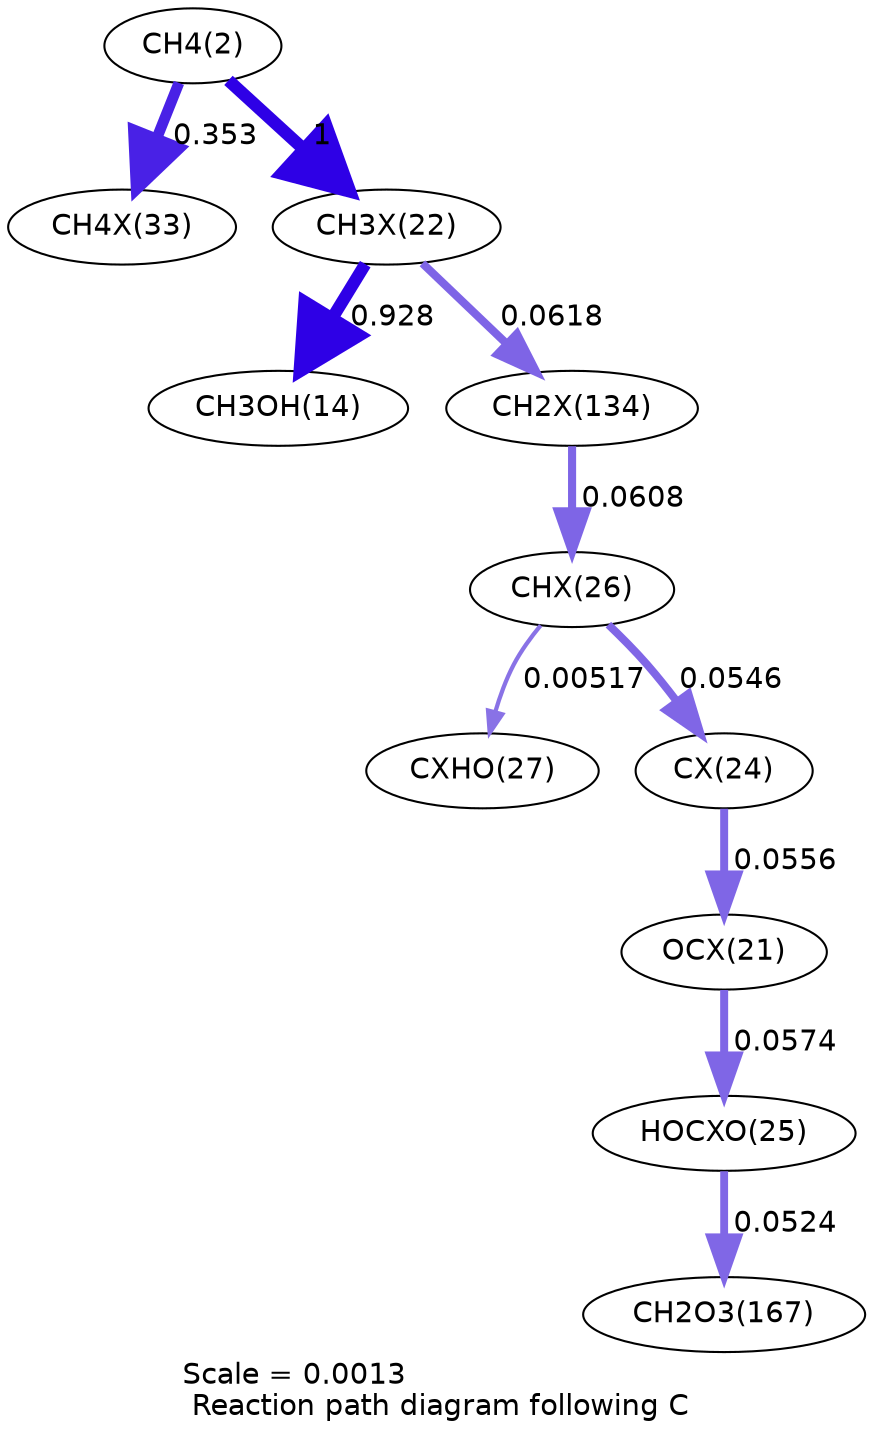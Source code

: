 digraph reaction_paths {
center=1;
s4 -> s40[fontname="Helvetica", penwidth=5.21, arrowsize=2.61, color="0.7, 0.853, 0.9"
, label=" 0.353"];
s4 -> s34[fontname="Helvetica", penwidth=6, arrowsize=3, color="0.7, 1.5, 0.9"
, label=" 1"];
s34 -> s16[fontname="Helvetica", penwidth=5.94, arrowsize=2.97, color="0.7, 1.43, 0.9"
, label=" 0.928"];
s34 -> s49[fontname="Helvetica", penwidth=3.9, arrowsize=1.95, color="0.7, 0.562, 0.9"
, label=" 0.0618"];
s49 -> s38[fontname="Helvetica", penwidth=3.89, arrowsize=1.94, color="0.7, 0.561, 0.9"
, label=" 0.0608"];
s38 -> s39[fontname="Helvetica", penwidth=2.03, arrowsize=1.01, color="0.7, 0.505, 0.9"
, label=" 0.00517"];
s38 -> s36[fontname="Helvetica", penwidth=3.8, arrowsize=1.9, color="0.7, 0.555, 0.9"
, label=" 0.0546"];
s33 -> s37[fontname="Helvetica", penwidth=3.84, arrowsize=1.92, color="0.7, 0.557, 0.9"
, label=" 0.0574"];
s36 -> s33[fontname="Helvetica", penwidth=3.82, arrowsize=1.91, color="0.7, 0.556, 0.9"
, label=" 0.0556"];
s37 -> s29[fontname="Helvetica", penwidth=3.77, arrowsize=1.89, color="0.7, 0.552, 0.9"
, label=" 0.0524"];
s4 [ fontname="Helvetica", label="CH4(2)"];
s16 [ fontname="Helvetica", label="CH3OH(14)"];
s29 [ fontname="Helvetica", label="CH2O3(167)"];
s33 [ fontname="Helvetica", label="OCX(21)"];
s34 [ fontname="Helvetica", label="CH3X(22)"];
s36 [ fontname="Helvetica", label="CX(24)"];
s37 [ fontname="Helvetica", label="HOCXO(25)"];
s38 [ fontname="Helvetica", label="CHX(26)"];
s39 [ fontname="Helvetica", label="CXHO(27)"];
s40 [ fontname="Helvetica", label="CH4X(33)"];
s49 [ fontname="Helvetica", label="CH2X(134)"];
 label = "Scale = 0.0013\l Reaction path diagram following C";
 fontname = "Helvetica";
}
